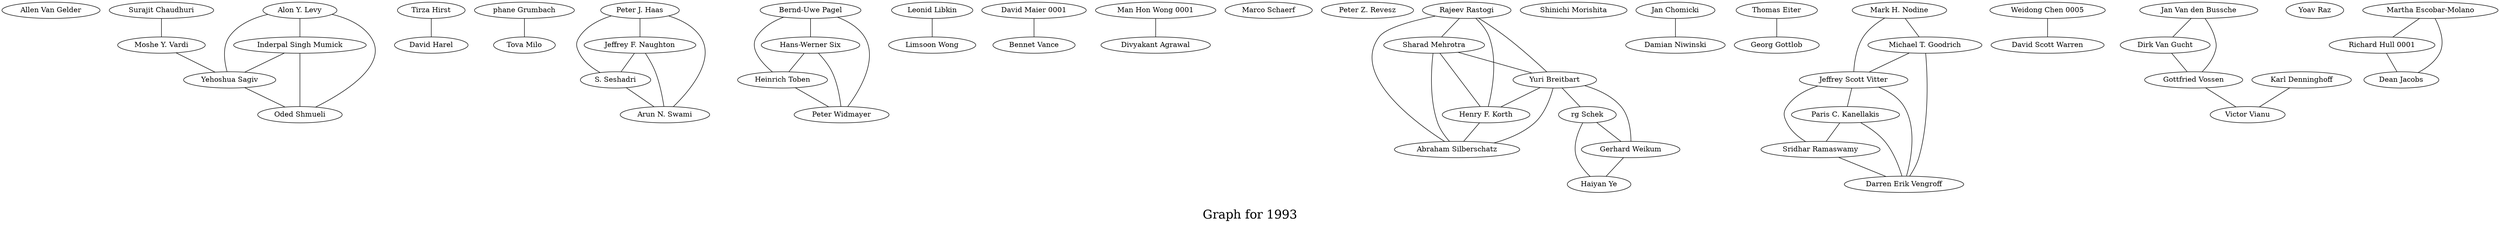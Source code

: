 /*****
Graph for 1993
*****/

graph G {
  graph [splines=true overlap=false]
  node  [shape=ellipse, width=0.3, height=0.3]
  0 [label="Allen Van Gelder"];
  1 [label="Surajit Chaudhuri"];
  2 [label="Moshe Y. Vardi"];
  3 [label="Tirza Hirst"];
  4 [label="David Harel"];
  5 [label="phane Grumbach"];
  6 [label="Tova Milo"];
  7 [label="Peter J. Haas"];
  8 [label="Jeffrey F. Naughton"];
  9 [label="S. Seshadri"];
  10 [label="Arun N. Swami"];
  11 [label="Bernd-Uwe Pagel"];
  12 [label="Hans-Werner Six"];
  13 [label="Heinrich Toben"];
  14 [label="Peter Widmayer"];
  15 [label="Leonid Libkin"];
  16 [label="Limsoon Wong"];
  17 [label="David Maier 0001"];
  18 [label="Bennet Vance"];
  19 [label="Man Hon Wong 0001"];
  20 [label="Divyakant Agrawal"];
  21 [label="Marco Schaerf"];
  22 [label="Peter Z. Revesz"];
  23 [label="Rajeev Rastogi"];
  24 [label="Sharad Mehrotra"];
  25 [label="Yuri Breitbart"];
  26 [label="Henry F. Korth"];
  27 [label="Abraham Silberschatz"];
  28 [label="Shinichi Morishita"];
  29 [label="Jan Chomicki"];
  30 [label="Damian Niwinski"];
  31 [label="rg Schek"];
  32 [label="Gerhard Weikum"];
  33 [label="Haiyan Ye"];
  34 [label="Thomas Eiter"];
  35 [label="Georg Gottlob"];
  36 [label="Mark H. Nodine"];
  37 [label="Michael T. Goodrich"];
  38 [label="Jeffrey Scott Vitter"];
  39 [label="Weidong Chen 0005"];
  40 [label="David Scott Warren"];
  41 [label="Jan Van den Bussche"];
  42 [label="Dirk Van Gucht"];
  43 [label="Gottfried Vossen"];
  44 [label="Paris C. Kanellakis"];
  45 [label="Sridhar Ramaswamy"];
  46 [label="Darren Erik Vengroff"];
  47 [label="Karl Denninghoff"];
  48 [label="Victor Vianu"];
  49 [label="Yoav Raz"];
  50 [label="Alon Y. Levy"];
  51 [label="Inderpal Singh Mumick"];
  52 [label="Yehoshua Sagiv"];
  53 [label="Oded Shmueli"];
  54 [label="Martha Escobar-Molano"];
  55 [label="Richard Hull 0001"];
  56 [label="Dean Jacobs"];
  1 -- 2;
  2 -- 52;
  3 -- 4;
  5 -- 6;
  7 -- 8;
  7 -- 9;
  7 -- 10;
  8 -- 9;
  8 -- 10;
  9 -- 10;
  11 -- 12;
  11 -- 13;
  11 -- 14;
  12 -- 13;
  12 -- 14;
  13 -- 14;
  15 -- 16;
  17 -- 18;
  19 -- 20;
  23 -- 24;
  23 -- 25;
  23 -- 26;
  23 -- 27;
  24 -- 25;
  24 -- 26;
  24 -- 27;
  25 -- 26;
  25 -- 27;
  25 -- 31;
  25 -- 32;
  26 -- 27;
  29 -- 30;
  31 -- 32;
  31 -- 33;
  32 -- 33;
  34 -- 35;
  36 -- 37;
  36 -- 38;
  37 -- 38;
  37 -- 46;
  38 -- 44;
  38 -- 45;
  38 -- 46;
  39 -- 40;
  41 -- 42;
  41 -- 43;
  42 -- 43;
  43 -- 48;
  44 -- 45;
  44 -- 46;
  45 -- 46;
  47 -- 48;
  50 -- 51;
  50 -- 52;
  50 -- 53;
  51 -- 52;
  51 -- 53;
  52 -- 53;
  54 -- 55;
  54 -- 56;
  55 -- 56;
  label = "\nGraph for 1993\n";  fontsize=24;
}
